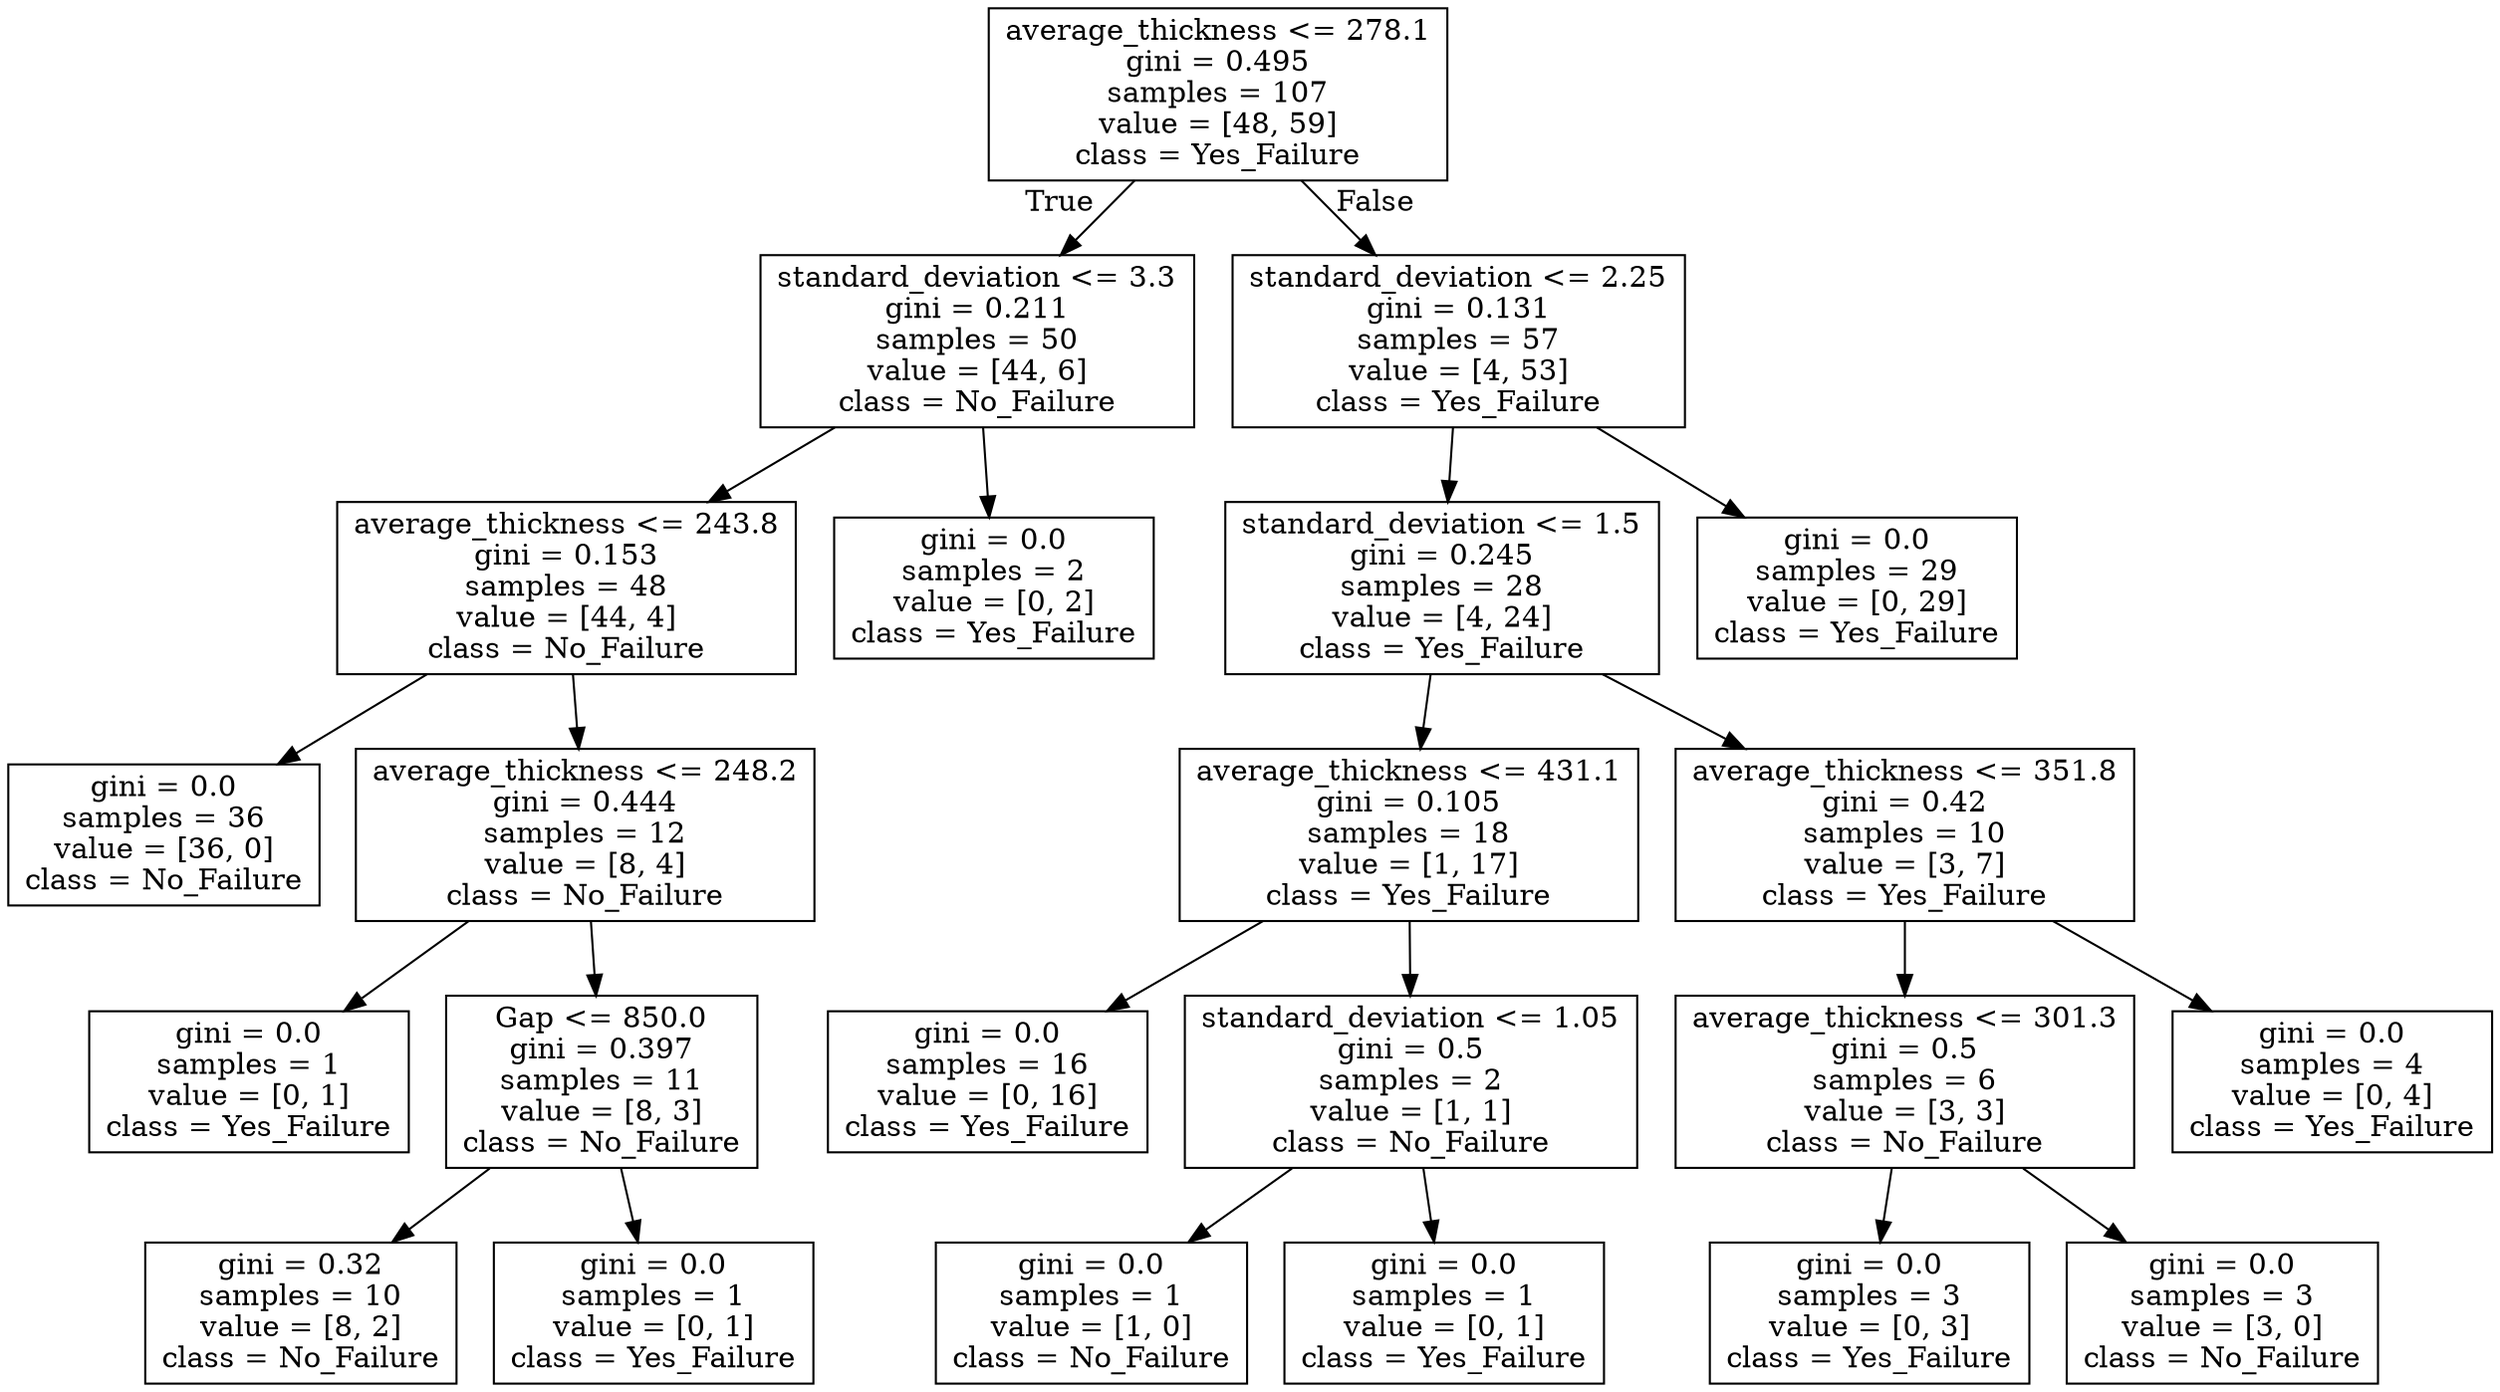 digraph Tree {
node [shape=box] ;
0 [label="average_thickness <= 278.1\ngini = 0.495\nsamples = 107\nvalue = [48, 59]\nclass = Yes_Failure"] ;
1 [label="standard_deviation <= 3.3\ngini = 0.211\nsamples = 50\nvalue = [44, 6]\nclass = No_Failure"] ;
0 -> 1 [labeldistance=2.5, labelangle=45, headlabel="True"] ;
2 [label="average_thickness <= 243.8\ngini = 0.153\nsamples = 48\nvalue = [44, 4]\nclass = No_Failure"] ;
1 -> 2 ;
3 [label="gini = 0.0\nsamples = 36\nvalue = [36, 0]\nclass = No_Failure"] ;
2 -> 3 ;
4 [label="average_thickness <= 248.2\ngini = 0.444\nsamples = 12\nvalue = [8, 4]\nclass = No_Failure"] ;
2 -> 4 ;
5 [label="gini = 0.0\nsamples = 1\nvalue = [0, 1]\nclass = Yes_Failure"] ;
4 -> 5 ;
6 [label="Gap <= 850.0\ngini = 0.397\nsamples = 11\nvalue = [8, 3]\nclass = No_Failure"] ;
4 -> 6 ;
7 [label="gini = 0.32\nsamples = 10\nvalue = [8, 2]\nclass = No_Failure"] ;
6 -> 7 ;
8 [label="gini = 0.0\nsamples = 1\nvalue = [0, 1]\nclass = Yes_Failure"] ;
6 -> 8 ;
9 [label="gini = 0.0\nsamples = 2\nvalue = [0, 2]\nclass = Yes_Failure"] ;
1 -> 9 ;
10 [label="standard_deviation <= 2.25\ngini = 0.131\nsamples = 57\nvalue = [4, 53]\nclass = Yes_Failure"] ;
0 -> 10 [labeldistance=2.5, labelangle=-45, headlabel="False"] ;
11 [label="standard_deviation <= 1.5\ngini = 0.245\nsamples = 28\nvalue = [4, 24]\nclass = Yes_Failure"] ;
10 -> 11 ;
12 [label="average_thickness <= 431.1\ngini = 0.105\nsamples = 18\nvalue = [1, 17]\nclass = Yes_Failure"] ;
11 -> 12 ;
13 [label="gini = 0.0\nsamples = 16\nvalue = [0, 16]\nclass = Yes_Failure"] ;
12 -> 13 ;
14 [label="standard_deviation <= 1.05\ngini = 0.5\nsamples = 2\nvalue = [1, 1]\nclass = No_Failure"] ;
12 -> 14 ;
15 [label="gini = 0.0\nsamples = 1\nvalue = [1, 0]\nclass = No_Failure"] ;
14 -> 15 ;
16 [label="gini = 0.0\nsamples = 1\nvalue = [0, 1]\nclass = Yes_Failure"] ;
14 -> 16 ;
17 [label="average_thickness <= 351.8\ngini = 0.42\nsamples = 10\nvalue = [3, 7]\nclass = Yes_Failure"] ;
11 -> 17 ;
18 [label="average_thickness <= 301.3\ngini = 0.5\nsamples = 6\nvalue = [3, 3]\nclass = No_Failure"] ;
17 -> 18 ;
19 [label="gini = 0.0\nsamples = 3\nvalue = [0, 3]\nclass = Yes_Failure"] ;
18 -> 19 ;
20 [label="gini = 0.0\nsamples = 3\nvalue = [3, 0]\nclass = No_Failure"] ;
18 -> 20 ;
21 [label="gini = 0.0\nsamples = 4\nvalue = [0, 4]\nclass = Yes_Failure"] ;
17 -> 21 ;
22 [label="gini = 0.0\nsamples = 29\nvalue = [0, 29]\nclass = Yes_Failure"] ;
10 -> 22 ;
}